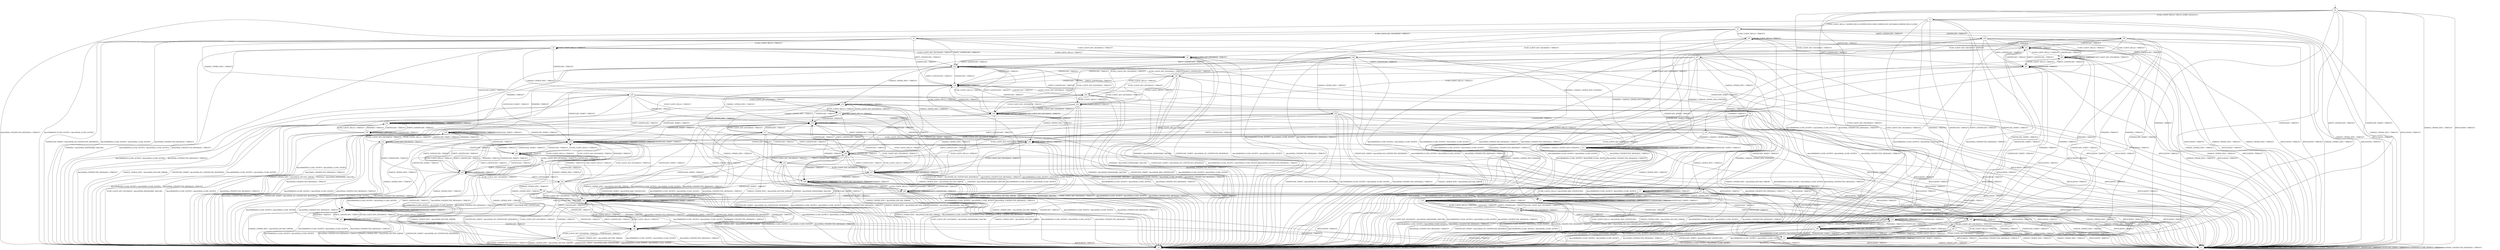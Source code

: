 digraph h6 {
s0 [label="s0"];
s1 [label="s1"];
s2 [label="s2"];
s3 [label="s3"];
s4 [label="s4"];
s5 [label="s5"];
s6 [label="s6"];
s7 [label="s7"];
s8 [label="s8"];
s9 [label="s9"];
s10 [label="s10"];
s11 [label="s11"];
s12 [label="s12"];
s13 [label="s13"];
s14 [label="s14"];
s15 [label="s15"];
s16 [label="s16"];
s17 [label="s17"];
s18 [label="s18"];
s19 [label="s19"];
s20 [label="s20"];
s21 [label="s21"];
s22 [label="s22"];
s23 [label="s23"];
s24 [label="s24"];
s25 [label="s25"];
s26 [label="s26"];
s27 [label="s27"];
s28 [label="s28"];
s29 [label="s29"];
s30 [label="s30"];
s31 [label="s31"];
s32 [label="s32"];
s33 [label="s33"];
s34 [label="s34"];
s35 [label="s35"];
s36 [label="s36"];
s37 [label="s37"];
s38 [label="s38"];
s39 [label="s39"];
s40 [label="s40"];
s41 [label="s41"];
s42 [label="s42"];
s43 [label="s43"];
s44 [label="s44"];
s45 [label="s45"];
s46 [label="s46"];
s47 [label="s47"];
s48 [label="s48"];
s49 [label="s49"];
s50 [label="s50"];
s51 [label="s51"];
s52 [label="s52"];
s53 [label="s53"];
s54 [label="s54"];
s55 [label="s55"];
s56 [label="s56"];
s57 [label="s57"];
s58 [label="s58"];
s59 [label="s59"];
s60 [label="s60"];
s61 [label="s61"];
s0 -> s1 [label="ECDH_CLIENT_HELLO / HELLO_VERIFY_REQUEST+"];
s0 -> s2 [label="ECDH_CLIENT_KEY_EXCHANGE / TIMEOUT"];
s0 -> s3 [label="CHANGE_CIPHER_SPEC / TIMEOUT"];
s0 -> s2 [label="FINISHED / TIMEOUT"];
s0 -> s3 [label="APPLICATION / TIMEOUT"];
s0 -> s2 [label="CERTIFICATE / TIMEOUT"];
s0 -> s2 [label="EMPTY_CERTIFICATE / TIMEOUT"];
s0 -> s2 [label="CERTIFICATE_VERIFY / TIMEOUT"];
s0 -> s4 [label="Alert(WARNING,CLOSE_NOTIFY) / Alert(FATAL,CLOSE_NOTIFY)"];
s0 -> s4 [label="Alert(FATAL,UNEXPECTED_MESSAGE) / TIMEOUT"];
s1 -> s5 [label="ECDH_CLIENT_HELLO / SERVER_HELLO,CERTIFICATE,ECDHE_SERVER_KEY_EXCHANGE,SERVER_HELLO_DONE"];
s1 -> s2 [label="ECDH_CLIENT_KEY_EXCHANGE / TIMEOUT"];
s1 -> s3 [label="CHANGE_CIPHER_SPEC / TIMEOUT"];
s1 -> s2 [label="FINISHED / TIMEOUT"];
s1 -> s3 [label="APPLICATION / TIMEOUT"];
s1 -> s2 [label="CERTIFICATE / TIMEOUT"];
s1 -> s2 [label="EMPTY_CERTIFICATE / TIMEOUT"];
s1 -> s2 [label="CERTIFICATE_VERIFY / TIMEOUT"];
s1 -> s4 [label="Alert(WARNING,CLOSE_NOTIFY) / Alert(FATAL,CLOSE_NOTIFY)"];
s1 -> s4 [label="Alert(FATAL,UNEXPECTED_MESSAGE) / TIMEOUT"];
s2 -> s2 [label="ECDH_CLIENT_HELLO / TIMEOUT"];
s2 -> s2 [label="ECDH_CLIENT_KEY_EXCHANGE / TIMEOUT"];
s2 -> s3 [label="CHANGE_CIPHER_SPEC / TIMEOUT"];
s2 -> s2 [label="FINISHED / TIMEOUT"];
s2 -> s3 [label="APPLICATION / TIMEOUT"];
s2 -> s2 [label="CERTIFICATE / TIMEOUT"];
s2 -> s2 [label="EMPTY_CERTIFICATE / TIMEOUT"];
s2 -> s2 [label="CERTIFICATE_VERIFY / TIMEOUT"];
s2 -> s4 [label="Alert(WARNING,CLOSE_NOTIFY) / Alert(FATAL,CLOSE_NOTIFY)"];
s2 -> s4 [label="Alert(FATAL,UNEXPECTED_MESSAGE) / TIMEOUT"];
s3 -> s3 [label="ECDH_CLIENT_HELLO / TIMEOUT"];
s3 -> s3 [label="ECDH_CLIENT_KEY_EXCHANGE / TIMEOUT"];
s3 -> s3 [label="CHANGE_CIPHER_SPEC / TIMEOUT"];
s3 -> s3 [label="FINISHED / TIMEOUT"];
s3 -> s3 [label="APPLICATION / TIMEOUT"];
s3 -> s3 [label="CERTIFICATE / TIMEOUT"];
s3 -> s3 [label="EMPTY_CERTIFICATE / TIMEOUT"];
s3 -> s3 [label="CERTIFICATE_VERIFY / TIMEOUT"];
s3 -> s3 [label="Alert(WARNING,CLOSE_NOTIFY) / TIMEOUT"];
s3 -> s3 [label="Alert(FATAL,UNEXPECTED_MESSAGE) / TIMEOUT"];
s4 -> s4 [label="ECDH_CLIENT_HELLO / SOCKET_CLOSED"];
s4 -> s4 [label="ECDH_CLIENT_KEY_EXCHANGE / SOCKET_CLOSED"];
s4 -> s4 [label="CHANGE_CIPHER_SPEC / SOCKET_CLOSED"];
s4 -> s4 [label="FINISHED / SOCKET_CLOSED"];
s4 -> s4 [label="APPLICATION / SOCKET_CLOSED"];
s4 -> s4 [label="CERTIFICATE / SOCKET_CLOSED"];
s4 -> s4 [label="EMPTY_CERTIFICATE / SOCKET_CLOSED"];
s4 -> s4 [label="CERTIFICATE_VERIFY / SOCKET_CLOSED"];
s4 -> s4 [label="Alert(WARNING,CLOSE_NOTIFY) / SOCKET_CLOSED"];
s4 -> s4 [label="Alert(FATAL,UNEXPECTED_MESSAGE) / SOCKET_CLOSED"];
s5 -> s35 [label="ECDH_CLIENT_HELLO / TIMEOUT"];
s5 -> s6 [label="ECDH_CLIENT_KEY_EXCHANGE / TIMEOUT"];
s5 -> s3 [label="CHANGE_CIPHER_SPEC / TIMEOUT"];
s5 -> s7 [label="FINISHED / TIMEOUT"];
s5 -> s3 [label="APPLICATION / TIMEOUT"];
s5 -> s36 [label="CERTIFICATE / TIMEOUT"];
s5 -> s24 [label="EMPTY_CERTIFICATE / TIMEOUT"];
s5 -> s37 [label="CERTIFICATE_VERIFY / TIMEOUT"];
s5 -> s4 [label="Alert(WARNING,CLOSE_NOTIFY) / Alert(FATAL,CLOSE_NOTIFY)"];
s5 -> s4 [label="Alert(FATAL,UNEXPECTED_MESSAGE) / TIMEOUT"];
s6 -> s8 [label="ECDH_CLIENT_HELLO / TIMEOUT"];
s6 -> s9 [label="ECDH_CLIENT_KEY_EXCHANGE / TIMEOUT"];
s6 -> s10 [label="CHANGE_CIPHER_SPEC / TIMEOUT"];
s6 -> s11 [label="FINISHED / CHANGE_CIPHER_SPEC,FINISHED"];
s6 -> s3 [label="APPLICATION / TIMEOUT"];
s6 -> s18 [label="CERTIFICATE / TIMEOUT"];
s6 -> s25 [label="EMPTY_CERTIFICATE / TIMEOUT"];
s6 -> s4 [label="CERTIFICATE_VERIFY / Alert(FATAL,NO_CERTIFICATE_RESERVED)"];
s6 -> s4 [label="Alert(WARNING,CLOSE_NOTIFY) / Alert(FATAL,CLOSE_NOTIFY)"];
s6 -> s4 [label="Alert(FATAL,UNEXPECTED_MESSAGE) / TIMEOUT"];
s7 -> s7 [label="ECDH_CLIENT_HELLO / TIMEOUT"];
s7 -> s4 [label="ECDH_CLIENT_KEY_EXCHANGE / Alert(FATAL,HANDSHAKE_FAILURE)"];
s7 -> s3 [label="CHANGE_CIPHER_SPEC / TIMEOUT"];
s7 -> s7 [label="FINISHED / TIMEOUT"];
s7 -> s3 [label="APPLICATION / TIMEOUT"];
s7 -> s12 [label="CERTIFICATE / TIMEOUT"];
s7 -> s12 [label="EMPTY_CERTIFICATE / TIMEOUT"];
s7 -> s37 [label="CERTIFICATE_VERIFY / TIMEOUT"];
s7 -> s4 [label="Alert(WARNING,CLOSE_NOTIFY) / Alert(FATAL,CLOSE_NOTIFY)"];
s7 -> s4 [label="Alert(FATAL,UNEXPECTED_MESSAGE) / TIMEOUT"];
s8 -> s8 [label="ECDH_CLIENT_HELLO / TIMEOUT"];
s8 -> s9 [label="ECDH_CLIENT_KEY_EXCHANGE / TIMEOUT"];
s8 -> s13 [label="CHANGE_CIPHER_SPEC / TIMEOUT"];
s8 -> s4 [label="FINISHED / Alert(FATAL,HANDSHAKE_FAILURE)"];
s8 -> s3 [label="APPLICATION / TIMEOUT"];
s8 -> s18 [label="CERTIFICATE / TIMEOUT"];
s8 -> s25 [label="EMPTY_CERTIFICATE / TIMEOUT"];
s8 -> s19 [label="CERTIFICATE_VERIFY / TIMEOUT"];
s8 -> s4 [label="Alert(WARNING,CLOSE_NOTIFY) / Alert(FATAL,CLOSE_NOTIFY)"];
s8 -> s4 [label="Alert(FATAL,UNEXPECTED_MESSAGE) / TIMEOUT"];
s9 -> s8 [label="ECDH_CLIENT_HELLO / TIMEOUT"];
s9 -> s9 [label="ECDH_CLIENT_KEY_EXCHANGE / TIMEOUT"];
s9 -> s14 [label="CHANGE_CIPHER_SPEC / TIMEOUT"];
s9 -> s4 [label="FINISHED / Alert(FATAL,HANDSHAKE_FAILURE)"];
s9 -> s3 [label="APPLICATION / TIMEOUT"];
s9 -> s18 [label="CERTIFICATE / TIMEOUT"];
s9 -> s25 [label="EMPTY_CERTIFICATE / TIMEOUT"];
s9 -> s4 [label="CERTIFICATE_VERIFY / Alert(FATAL,NO_CERTIFICATE_RESERVED)"];
s9 -> s4 [label="Alert(WARNING,CLOSE_NOTIFY) / Alert(FATAL,CLOSE_NOTIFY)"];
s9 -> s4 [label="Alert(FATAL,UNEXPECTED_MESSAGE) / TIMEOUT"];
s10 -> s13 [label="ECDH_CLIENT_HELLO / TIMEOUT"];
s10 -> s14 [label="ECDH_CLIENT_KEY_EXCHANGE / TIMEOUT"];
s10 -> s4 [label="CHANGE_CIPHER_SPEC / Alert(FATAL,DECODE_ERROR)"];
s10 -> s15 [label="FINISHED / CHANGE_CIPHER_SPEC,FINISHED"];
s10 -> s3 [label="APPLICATION / TIMEOUT"];
s10 -> s16 [label="CERTIFICATE / TIMEOUT"];
s10 -> s26 [label="EMPTY_CERTIFICATE / TIMEOUT"];
s10 -> s4 [label="CERTIFICATE_VERIFY / Alert(FATAL,NO_CERTIFICATE_RESERVED)"];
s10 -> s4 [label="Alert(WARNING,CLOSE_NOTIFY) / Alert(FATAL,CLOSE_NOTIFY)"];
s10 -> s4 [label="Alert(FATAL,UNEXPECTED_MESSAGE) / TIMEOUT"];
s11 -> s11 [label="ECDH_CLIENT_HELLO / TIMEOUT"];
s11 -> s11 [label="ECDH_CLIENT_KEY_EXCHANGE / TIMEOUT"];
s11 -> s15 [label="CHANGE_CIPHER_SPEC / TIMEOUT"];
s11 -> s11 [label="FINISHED / TIMEOUT"];
s11 -> s4 [label="APPLICATION / APPLICATION"];
s11 -> s11 [label="CERTIFICATE / TIMEOUT"];
s11 -> s11 [label="EMPTY_CERTIFICATE / TIMEOUT"];
s11 -> s11 [label="CERTIFICATE_VERIFY / TIMEOUT"];
s11 -> s4 [label="Alert(WARNING,CLOSE_NOTIFY) / Alert(FATAL,CLOSE_NOTIFY)"];
s11 -> s4 [label="Alert(FATAL,UNEXPECTED_MESSAGE) / TIMEOUT"];
s12 -> s38 [label="ECDH_CLIENT_HELLO / TIMEOUT"];
s12 -> s4 [label="ECDH_CLIENT_KEY_EXCHANGE / Alert(FATAL,HANDSHAKE_FAILURE)"];
s12 -> s3 [label="CHANGE_CIPHER_SPEC / TIMEOUT"];
s12 -> s38 [label="FINISHED / TIMEOUT"];
s12 -> s3 [label="APPLICATION / TIMEOUT"];
s12 -> s12 [label="CERTIFICATE / TIMEOUT"];
s12 -> s12 [label="EMPTY_CERTIFICATE / TIMEOUT"];
s12 -> s2 [label="CERTIFICATE_VERIFY / TIMEOUT"];
s12 -> s4 [label="Alert(WARNING,CLOSE_NOTIFY) / Alert(FATAL,CLOSE_NOTIFY)"];
s12 -> s4 [label="Alert(FATAL,UNEXPECTED_MESSAGE) / TIMEOUT"];
s13 -> s13 [label="ECDH_CLIENT_HELLO / TIMEOUT"];
s13 -> s14 [label="ECDH_CLIENT_KEY_EXCHANGE / TIMEOUT"];
s13 -> s4 [label="CHANGE_CIPHER_SPEC / Alert(FATAL,DECODE_ERROR)"];
s13 -> s4 [label="FINISHED / Alert(FATAL,HANDSHAKE_FAILURE)"];
s13 -> s3 [label="APPLICATION / TIMEOUT"];
s13 -> s16 [label="CERTIFICATE / TIMEOUT"];
s13 -> s26 [label="EMPTY_CERTIFICATE / TIMEOUT"];
s13 -> s39 [label="CERTIFICATE_VERIFY / TIMEOUT"];
s13 -> s4 [label="Alert(WARNING,CLOSE_NOTIFY) / Alert(FATAL,CLOSE_NOTIFY)"];
s13 -> s4 [label="Alert(FATAL,UNEXPECTED_MESSAGE) / TIMEOUT"];
s14 -> s13 [label="ECDH_CLIENT_HELLO / TIMEOUT"];
s14 -> s14 [label="ECDH_CLIENT_KEY_EXCHANGE / TIMEOUT"];
s14 -> s4 [label="CHANGE_CIPHER_SPEC / Alert(FATAL,DECODE_ERROR)"];
s14 -> s4 [label="FINISHED / Alert(FATAL,HANDSHAKE_FAILURE)"];
s14 -> s3 [label="APPLICATION / TIMEOUT"];
s14 -> s16 [label="CERTIFICATE / TIMEOUT"];
s14 -> s26 [label="EMPTY_CERTIFICATE / TIMEOUT"];
s14 -> s4 [label="CERTIFICATE_VERIFY / Alert(FATAL,NO_CERTIFICATE_RESERVED)"];
s14 -> s4 [label="Alert(WARNING,CLOSE_NOTIFY) / Alert(FATAL,CLOSE_NOTIFY)"];
s14 -> s4 [label="Alert(FATAL,UNEXPECTED_MESSAGE) / TIMEOUT"];
s15 -> s15 [label="ECDH_CLIENT_HELLO / TIMEOUT"];
s15 -> s15 [label="ECDH_CLIENT_KEY_EXCHANGE / TIMEOUT"];
s15 -> s4 [label="CHANGE_CIPHER_SPEC / Alert(FATAL,DECODE_ERROR)"];
s15 -> s15 [label="FINISHED / TIMEOUT"];
s15 -> s4 [label="APPLICATION / APPLICATION"];
s15 -> s15 [label="CERTIFICATE / TIMEOUT"];
s15 -> s15 [label="EMPTY_CERTIFICATE / TIMEOUT"];
s15 -> s15 [label="CERTIFICATE_VERIFY / TIMEOUT"];
s15 -> s4 [label="Alert(WARNING,CLOSE_NOTIFY) / Alert(FATAL,CLOSE_NOTIFY)"];
s15 -> s4 [label="Alert(FATAL,UNEXPECTED_MESSAGE) / TIMEOUT"];
s16 -> s27 [label="ECDH_CLIENT_HELLO / TIMEOUT"];
s16 -> s17 [label="ECDH_CLIENT_KEY_EXCHANGE / TIMEOUT"];
s16 -> s4 [label="CHANGE_CIPHER_SPEC / Alert(FATAL,DECODE_ERROR)"];
s16 -> s40 [label="FINISHED / TIMEOUT"];
s16 -> s3 [label="APPLICATION / TIMEOUT"];
s16 -> s16 [label="CERTIFICATE / TIMEOUT"];
s16 -> s26 [label="EMPTY_CERTIFICATE / TIMEOUT"];
s16 -> s41 [label="CERTIFICATE_VERIFY / TIMEOUT"];
s16 -> s4 [label="Alert(WARNING,CLOSE_NOTIFY) / Alert(FATAL,CLOSE_NOTIFY)"];
s16 -> s4 [label="Alert(FATAL,UNEXPECTED_MESSAGE) / TIMEOUT"];
s17 -> s28 [label="ECDH_CLIENT_HELLO / TIMEOUT"];
s17 -> s27 [label="ECDH_CLIENT_KEY_EXCHANGE / TIMEOUT"];
s17 -> s4 [label="CHANGE_CIPHER_SPEC / Alert(FATAL,DECODE_ERROR)"];
s17 -> s4 [label="FINISHED / Alert(FATAL,HANDSHAKE_FAILURE)"];
s17 -> s3 [label="APPLICATION / TIMEOUT"];
s17 -> s16 [label="CERTIFICATE / TIMEOUT"];
s17 -> s26 [label="EMPTY_CERTIFICATE / TIMEOUT"];
s17 -> s4 [label="CERTIFICATE_VERIFY / Alert(FATAL,BAD_CERTIFICATE)"];
s17 -> s4 [label="Alert(WARNING,CLOSE_NOTIFY) / Alert(FATAL,CLOSE_NOTIFY)"];
s17 -> s4 [label="Alert(FATAL,UNEXPECTED_MESSAGE) / TIMEOUT"];
s18 -> s29 [label="ECDH_CLIENT_HELLO / TIMEOUT"];
s18 -> s20 [label="ECDH_CLIENT_KEY_EXCHANGE / TIMEOUT"];
s18 -> s16 [label="CHANGE_CIPHER_SPEC / TIMEOUT"];
s18 -> s42 [label="FINISHED / TIMEOUT"];
s18 -> s3 [label="APPLICATION / TIMEOUT"];
s18 -> s18 [label="CERTIFICATE / TIMEOUT"];
s18 -> s25 [label="EMPTY_CERTIFICATE / TIMEOUT"];
s18 -> s43 [label="CERTIFICATE_VERIFY / TIMEOUT"];
s18 -> s4 [label="Alert(WARNING,CLOSE_NOTIFY) / Alert(FATAL,CLOSE_NOTIFY)"];
s18 -> s4 [label="Alert(FATAL,UNEXPECTED_MESSAGE) / TIMEOUT"];
s19 -> s19 [label="ECDH_CLIENT_HELLO / TIMEOUT"];
s19 -> s21 [label="ECDH_CLIENT_KEY_EXCHANGE / TIMEOUT"];
s19 -> s39 [label="CHANGE_CIPHER_SPEC / TIMEOUT"];
s19 -> s19 [label="FINISHED / TIMEOUT"];
s19 -> s3 [label="APPLICATION / TIMEOUT"];
s19 -> s44 [label="CERTIFICATE / TIMEOUT"];
s19 -> s45 [label="EMPTY_CERTIFICATE / TIMEOUT"];
s19 -> s19 [label="CERTIFICATE_VERIFY / TIMEOUT"];
s19 -> s4 [label="Alert(WARNING,CLOSE_NOTIFY) / Alert(FATAL,CLOSE_NOTIFY)"];
s19 -> s4 [label="Alert(FATAL,UNEXPECTED_MESSAGE) / TIMEOUT"];
s20 -> s22 [label="ECDH_CLIENT_HELLO / TIMEOUT"];
s20 -> s29 [label="ECDH_CLIENT_KEY_EXCHANGE / TIMEOUT"];
s20 -> s17 [label="CHANGE_CIPHER_SPEC / TIMEOUT"];
s20 -> s4 [label="FINISHED / Alert(FATAL,HANDSHAKE_FAILURE)"];
s20 -> s3 [label="APPLICATION / TIMEOUT"];
s20 -> s18 [label="CERTIFICATE / TIMEOUT"];
s20 -> s25 [label="EMPTY_CERTIFICATE / TIMEOUT"];
s20 -> s4 [label="CERTIFICATE_VERIFY / Alert(FATAL,BAD_CERTIFICATE)"];
s20 -> s4 [label="Alert(WARNING,CLOSE_NOTIFY) / Alert(FATAL,CLOSE_NOTIFY)"];
s20 -> s4 [label="Alert(FATAL,UNEXPECTED_MESSAGE) / TIMEOUT"];
s21 -> s19 [label="ECDH_CLIENT_HELLO / TIMEOUT"];
s21 -> s21 [label="ECDH_CLIENT_KEY_EXCHANGE / TIMEOUT"];
s21 -> s23 [label="CHANGE_CIPHER_SPEC / TIMEOUT"];
s21 -> s19 [label="FINISHED / TIMEOUT"];
s21 -> s3 [label="APPLICATION / TIMEOUT"];
s21 -> s44 [label="CERTIFICATE / TIMEOUT"];
s21 -> s45 [label="EMPTY_CERTIFICATE / TIMEOUT"];
s21 -> s4 [label="CERTIFICATE_VERIFY / Alert(FATAL,NO_CERTIFICATE_RESERVED)"];
s21 -> s4 [label="Alert(WARNING,CLOSE_NOTIFY) / Alert(FATAL,CLOSE_NOTIFY)"];
s21 -> s4 [label="Alert(FATAL,UNEXPECTED_MESSAGE) / TIMEOUT"];
s22 -> s22 [label="ECDH_CLIENT_HELLO / TIMEOUT"];
s22 -> s29 [label="ECDH_CLIENT_KEY_EXCHANGE / TIMEOUT"];
s22 -> s28 [label="CHANGE_CIPHER_SPEC / TIMEOUT"];
s22 -> s4 [label="FINISHED / Alert(FATAL,HANDSHAKE_FAILURE)"];
s22 -> s3 [label="APPLICATION / TIMEOUT"];
s22 -> s18 [label="CERTIFICATE / TIMEOUT"];
s22 -> s25 [label="EMPTY_CERTIFICATE / TIMEOUT"];
s22 -> s43 [label="CERTIFICATE_VERIFY / TIMEOUT"];
s22 -> s4 [label="Alert(WARNING,CLOSE_NOTIFY) / Alert(FATAL,CLOSE_NOTIFY)"];
s22 -> s4 [label="Alert(FATAL,UNEXPECTED_MESSAGE) / TIMEOUT"];
s23 -> s39 [label="ECDH_CLIENT_HELLO / TIMEOUT"];
s23 -> s23 [label="ECDH_CLIENT_KEY_EXCHANGE / TIMEOUT"];
s23 -> s4 [label="CHANGE_CIPHER_SPEC / Alert(FATAL,DECODE_ERROR)"];
s23 -> s39 [label="FINISHED / TIMEOUT"];
s23 -> s3 [label="APPLICATION / TIMEOUT"];
s23 -> s46 [label="CERTIFICATE / TIMEOUT"];
s23 -> s39 [label="EMPTY_CERTIFICATE / TIMEOUT"];
s23 -> s4 [label="CERTIFICATE_VERIFY / Alert(FATAL,NO_CERTIFICATE_RESERVED)"];
s23 -> s4 [label="Alert(WARNING,CLOSE_NOTIFY) / Alert(FATAL,CLOSE_NOTIFY)"];
s23 -> s4 [label="Alert(FATAL,UNEXPECTED_MESSAGE) / TIMEOUT"];
s24 -> s60 [label="ECDH_CLIENT_HELLO / TIMEOUT"];
s24 -> s30 [label="ECDH_CLIENT_KEY_EXCHANGE / TIMEOUT"];
s24 -> s3 [label="CHANGE_CIPHER_SPEC / TIMEOUT"];
s24 -> s38 [label="FINISHED / TIMEOUT"];
s24 -> s3 [label="APPLICATION / TIMEOUT"];
s24 -> s31 [label="CERTIFICATE / TIMEOUT"];
s24 -> s61 [label="EMPTY_CERTIFICATE / TIMEOUT"];
s24 -> s2 [label="CERTIFICATE_VERIFY / TIMEOUT"];
s24 -> s4 [label="Alert(WARNING,CLOSE_NOTIFY) / Alert(FATAL,CLOSE_NOTIFY)"];
s24 -> s4 [label="Alert(FATAL,UNEXPECTED_MESSAGE) / TIMEOUT"];
s25 -> s29 [label="ECDH_CLIENT_HELLO / TIMEOUT"];
s25 -> s32 [label="ECDH_CLIENT_KEY_EXCHANGE / TIMEOUT"];
s25 -> s26 [label="CHANGE_CIPHER_SPEC / TIMEOUT"];
s25 -> s42 [label="FINISHED / TIMEOUT"];
s25 -> s3 [label="APPLICATION / TIMEOUT"];
s25 -> s18 [label="CERTIFICATE / TIMEOUT"];
s25 -> s25 [label="EMPTY_CERTIFICATE / TIMEOUT"];
s25 -> s43 [label="CERTIFICATE_VERIFY / TIMEOUT"];
s25 -> s4 [label="Alert(WARNING,CLOSE_NOTIFY) / Alert(FATAL,CLOSE_NOTIFY)"];
s25 -> s4 [label="Alert(FATAL,UNEXPECTED_MESSAGE) / TIMEOUT"];
s26 -> s27 [label="ECDH_CLIENT_HELLO / TIMEOUT"];
s26 -> s33 [label="ECDH_CLIENT_KEY_EXCHANGE / TIMEOUT"];
s26 -> s4 [label="CHANGE_CIPHER_SPEC / Alert(FATAL,DECODE_ERROR)"];
s26 -> s40 [label="FINISHED / TIMEOUT"];
s26 -> s3 [label="APPLICATION / TIMEOUT"];
s26 -> s16 [label="CERTIFICATE / TIMEOUT"];
s26 -> s26 [label="EMPTY_CERTIFICATE / TIMEOUT"];
s26 -> s41 [label="CERTIFICATE_VERIFY / TIMEOUT"];
s26 -> s4 [label="Alert(WARNING,CLOSE_NOTIFY) / Alert(FATAL,CLOSE_NOTIFY)"];
s26 -> s4 [label="Alert(FATAL,UNEXPECTED_MESSAGE) / TIMEOUT"];
s27 -> s27 [label="ECDH_CLIENT_HELLO / TIMEOUT"];
s27 -> s27 [label="ECDH_CLIENT_KEY_EXCHANGE / TIMEOUT"];
s27 -> s4 [label="CHANGE_CIPHER_SPEC / Alert(FATAL,DECODE_ERROR)"];
s27 -> s40 [label="FINISHED / TIMEOUT"];
s27 -> s3 [label="APPLICATION / TIMEOUT"];
s27 -> s16 [label="CERTIFICATE / TIMEOUT"];
s27 -> s26 [label="EMPTY_CERTIFICATE / TIMEOUT"];
s27 -> s41 [label="CERTIFICATE_VERIFY / TIMEOUT"];
s27 -> s4 [label="Alert(WARNING,CLOSE_NOTIFY) / Alert(FATAL,CLOSE_NOTIFY)"];
s27 -> s4 [label="Alert(FATAL,UNEXPECTED_MESSAGE) / TIMEOUT"];
s28 -> s28 [label="ECDH_CLIENT_HELLO / TIMEOUT"];
s28 -> s27 [label="ECDH_CLIENT_KEY_EXCHANGE / TIMEOUT"];
s28 -> s4 [label="CHANGE_CIPHER_SPEC / Alert(FATAL,DECODE_ERROR)"];
s28 -> s4 [label="FINISHED / Alert(FATAL,HANDSHAKE_FAILURE)"];
s28 -> s3 [label="APPLICATION / TIMEOUT"];
s28 -> s16 [label="CERTIFICATE / TIMEOUT"];
s28 -> s26 [label="EMPTY_CERTIFICATE / TIMEOUT"];
s28 -> s41 [label="CERTIFICATE_VERIFY / TIMEOUT"];
s28 -> s4 [label="Alert(WARNING,CLOSE_NOTIFY) / Alert(FATAL,CLOSE_NOTIFY)"];
s28 -> s4 [label="Alert(FATAL,UNEXPECTED_MESSAGE) / TIMEOUT"];
s29 -> s29 [label="ECDH_CLIENT_HELLO / TIMEOUT"];
s29 -> s29 [label="ECDH_CLIENT_KEY_EXCHANGE / TIMEOUT"];
s29 -> s27 [label="CHANGE_CIPHER_SPEC / TIMEOUT"];
s29 -> s42 [label="FINISHED / TIMEOUT"];
s29 -> s3 [label="APPLICATION / TIMEOUT"];
s29 -> s18 [label="CERTIFICATE / TIMEOUT"];
s29 -> s25 [label="EMPTY_CERTIFICATE / TIMEOUT"];
s29 -> s43 [label="CERTIFICATE_VERIFY / TIMEOUT"];
s29 -> s4 [label="Alert(WARNING,CLOSE_NOTIFY) / Alert(FATAL,CLOSE_NOTIFY)"];
s29 -> s4 [label="Alert(FATAL,UNEXPECTED_MESSAGE) / TIMEOUT"];
s30 -> s22 [label="ECDH_CLIENT_HELLO / TIMEOUT"];
s30 -> s29 [label="ECDH_CLIENT_KEY_EXCHANGE / TIMEOUT"];
s30 -> s34 [label="CHANGE_CIPHER_SPEC / TIMEOUT"];
s30 -> s11 [label="FINISHED / CHANGE_CIPHER_SPEC,FINISHED"];
s30 -> s3 [label="APPLICATION / TIMEOUT"];
s30 -> s18 [label="CERTIFICATE / TIMEOUT"];
s30 -> s25 [label="EMPTY_CERTIFICATE / TIMEOUT"];
s30 -> s4 [label="CERTIFICATE_VERIFY / Alert(FATAL,NO_CERTIFICATE_RESERVED)"];
s30 -> s4 [label="Alert(WARNING,CLOSE_NOTIFY) / Alert(FATAL,CLOSE_NOTIFY)"];
s30 -> s4 [label="Alert(FATAL,UNEXPECTED_MESSAGE) / TIMEOUT"];
s31 -> s60 [label="ECDH_CLIENT_HELLO / TIMEOUT"];
s31 -> s20 [label="ECDH_CLIENT_KEY_EXCHANGE / TIMEOUT"];
s31 -> s3 [label="CHANGE_CIPHER_SPEC / TIMEOUT"];
s31 -> s38 [label="FINISHED / TIMEOUT"];
s31 -> s3 [label="APPLICATION / TIMEOUT"];
s31 -> s31 [label="CERTIFICATE / TIMEOUT"];
s31 -> s61 [label="EMPTY_CERTIFICATE / TIMEOUT"];
s31 -> s2 [label="CERTIFICATE_VERIFY / TIMEOUT"];
s31 -> s4 [label="Alert(WARNING,CLOSE_NOTIFY) / Alert(FATAL,CLOSE_NOTIFY)"];
s31 -> s4 [label="Alert(FATAL,UNEXPECTED_MESSAGE) / TIMEOUT"];
s32 -> s22 [label="ECDH_CLIENT_HELLO / TIMEOUT"];
s32 -> s29 [label="ECDH_CLIENT_KEY_EXCHANGE / TIMEOUT"];
s32 -> s33 [label="CHANGE_CIPHER_SPEC / TIMEOUT"];
s32 -> s4 [label="FINISHED / Alert(FATAL,HANDSHAKE_FAILURE)"];
s32 -> s3 [label="APPLICATION / TIMEOUT"];
s32 -> s18 [label="CERTIFICATE / TIMEOUT"];
s32 -> s25 [label="EMPTY_CERTIFICATE / TIMEOUT"];
s32 -> s4 [label="CERTIFICATE_VERIFY / Alert(FATAL,NO_CERTIFICATE_RESERVED)"];
s32 -> s4 [label="Alert(WARNING,CLOSE_NOTIFY) / Alert(FATAL,CLOSE_NOTIFY)"];
s32 -> s4 [label="Alert(FATAL,UNEXPECTED_MESSAGE) / TIMEOUT"];
s33 -> s28 [label="ECDH_CLIENT_HELLO / TIMEOUT"];
s33 -> s27 [label="ECDH_CLIENT_KEY_EXCHANGE / TIMEOUT"];
s33 -> s4 [label="CHANGE_CIPHER_SPEC / Alert(FATAL,DECODE_ERROR)"];
s33 -> s4 [label="FINISHED / Alert(FATAL,HANDSHAKE_FAILURE)"];
s33 -> s3 [label="APPLICATION / TIMEOUT"];
s33 -> s16 [label="CERTIFICATE / TIMEOUT"];
s33 -> s26 [label="EMPTY_CERTIFICATE / TIMEOUT"];
s33 -> s4 [label="CERTIFICATE_VERIFY / Alert(FATAL,NO_CERTIFICATE_RESERVED)"];
s33 -> s4 [label="Alert(WARNING,CLOSE_NOTIFY) / Alert(FATAL,CLOSE_NOTIFY)"];
s33 -> s4 [label="Alert(FATAL,UNEXPECTED_MESSAGE) / TIMEOUT"];
s34 -> s28 [label="ECDH_CLIENT_HELLO / TIMEOUT"];
s34 -> s27 [label="ECDH_CLIENT_KEY_EXCHANGE / TIMEOUT"];
s34 -> s4 [label="CHANGE_CIPHER_SPEC / Alert(FATAL,DECODE_ERROR)"];
s34 -> s15 [label="FINISHED / CHANGE_CIPHER_SPEC,FINISHED"];
s34 -> s3 [label="APPLICATION / TIMEOUT"];
s34 -> s16 [label="CERTIFICATE / TIMEOUT"];
s34 -> s26 [label="EMPTY_CERTIFICATE / TIMEOUT"];
s34 -> s4 [label="CERTIFICATE_VERIFY / Alert(FATAL,NO_CERTIFICATE_RESERVED)"];
s34 -> s4 [label="Alert(WARNING,CLOSE_NOTIFY) / Alert(FATAL,CLOSE_NOTIFY)"];
s34 -> s4 [label="Alert(FATAL,UNEXPECTED_MESSAGE) / TIMEOUT"];
s35 -> s35 [label="ECDH_CLIENT_HELLO / TIMEOUT"];
s35 -> s9 [label="ECDH_CLIENT_KEY_EXCHANGE / TIMEOUT"];
s35 -> s3 [label="CHANGE_CIPHER_SPEC / TIMEOUT"];
s35 -> s7 [label="FINISHED / TIMEOUT"];
s35 -> s3 [label="APPLICATION / TIMEOUT"];
s35 -> s31 [label="CERTIFICATE / TIMEOUT"];
s35 -> s61 [label="EMPTY_CERTIFICATE / TIMEOUT"];
s35 -> s37 [label="CERTIFICATE_VERIFY / TIMEOUT"];
s35 -> s4 [label="Alert(WARNING,CLOSE_NOTIFY) / Alert(FATAL,CLOSE_NOTIFY)"];
s35 -> s4 [label="Alert(FATAL,UNEXPECTED_MESSAGE) / TIMEOUT"];
s36 -> s60 [label="ECDH_CLIENT_HELLO / TIMEOUT"];
s36 -> s47 [label="ECDH_CLIENT_KEY_EXCHANGE / TIMEOUT"];
s36 -> s3 [label="CHANGE_CIPHER_SPEC / TIMEOUT"];
s36 -> s38 [label="FINISHED / TIMEOUT"];
s36 -> s3 [label="APPLICATION / TIMEOUT"];
s36 -> s31 [label="CERTIFICATE / TIMEOUT"];
s36 -> s61 [label="EMPTY_CERTIFICATE / TIMEOUT"];
s36 -> s2 [label="CERTIFICATE_VERIFY / TIMEOUT"];
s36 -> s4 [label="Alert(WARNING,CLOSE_NOTIFY) / Alert(FATAL,CLOSE_NOTIFY)"];
s36 -> s4 [label="Alert(FATAL,UNEXPECTED_MESSAGE) / TIMEOUT"];
s37 -> s37 [label="ECDH_CLIENT_HELLO / TIMEOUT"];
s37 -> s58 [label="ECDH_CLIENT_KEY_EXCHANGE / TIMEOUT"];
s37 -> s3 [label="CHANGE_CIPHER_SPEC / TIMEOUT"];
s37 -> s37 [label="FINISHED / TIMEOUT"];
s37 -> s3 [label="APPLICATION / TIMEOUT"];
s37 -> s48 [label="CERTIFICATE / TIMEOUT"];
s37 -> s37 [label="EMPTY_CERTIFICATE / TIMEOUT"];
s37 -> s37 [label="CERTIFICATE_VERIFY / TIMEOUT"];
s37 -> s4 [label="Alert(WARNING,CLOSE_NOTIFY) / Alert(FATAL,CLOSE_NOTIFY)"];
s37 -> s4 [label="Alert(FATAL,UNEXPECTED_MESSAGE) / TIMEOUT"];
s38 -> s38 [label="ECDH_CLIENT_HELLO / TIMEOUT"];
s38 -> s38 [label="ECDH_CLIENT_KEY_EXCHANGE / TIMEOUT"];
s38 -> s3 [label="CHANGE_CIPHER_SPEC / TIMEOUT"];
s38 -> s38 [label="FINISHED / TIMEOUT"];
s38 -> s3 [label="APPLICATION / TIMEOUT"];
s38 -> s12 [label="CERTIFICATE / TIMEOUT"];
s38 -> s12 [label="EMPTY_CERTIFICATE / TIMEOUT"];
s38 -> s2 [label="CERTIFICATE_VERIFY / TIMEOUT"];
s38 -> s4 [label="Alert(WARNING,CLOSE_NOTIFY) / Alert(FATAL,CLOSE_NOTIFY)"];
s38 -> s4 [label="Alert(FATAL,UNEXPECTED_MESSAGE) / TIMEOUT"];
s39 -> s39 [label="ECDH_CLIENT_HELLO / TIMEOUT"];
s39 -> s23 [label="ECDH_CLIENT_KEY_EXCHANGE / TIMEOUT"];
s39 -> s4 [label="CHANGE_CIPHER_SPEC / Alert(FATAL,DECODE_ERROR)"];
s39 -> s39 [label="FINISHED / TIMEOUT"];
s39 -> s3 [label="APPLICATION / TIMEOUT"];
s39 -> s46 [label="CERTIFICATE / TIMEOUT"];
s39 -> s39 [label="EMPTY_CERTIFICATE / TIMEOUT"];
s39 -> s39 [label="CERTIFICATE_VERIFY / TIMEOUT"];
s39 -> s4 [label="Alert(WARNING,CLOSE_NOTIFY) / Alert(FATAL,CLOSE_NOTIFY)"];
s39 -> s4 [label="Alert(FATAL,UNEXPECTED_MESSAGE) / TIMEOUT"];
s40 -> s40 [label="ECDH_CLIENT_HELLO / TIMEOUT"];
s40 -> s40 [label="ECDH_CLIENT_KEY_EXCHANGE / TIMEOUT"];
s40 -> s4 [label="CHANGE_CIPHER_SPEC / Alert(FATAL,DECODE_ERROR)"];
s40 -> s40 [label="FINISHED / TIMEOUT"];
s40 -> s3 [label="APPLICATION / TIMEOUT"];
s40 -> s49 [label="CERTIFICATE / TIMEOUT"];
s40 -> s49 [label="EMPTY_CERTIFICATE / TIMEOUT"];
s40 -> s41 [label="CERTIFICATE_VERIFY / TIMEOUT"];
s40 -> s4 [label="Alert(WARNING,CLOSE_NOTIFY) / Alert(FATAL,CLOSE_NOTIFY)"];
s40 -> s4 [label="Alert(FATAL,UNEXPECTED_MESSAGE) / TIMEOUT"];
s41 -> s41 [label="ECDH_CLIENT_HELLO / TIMEOUT"];
s41 -> s41 [label="ECDH_CLIENT_KEY_EXCHANGE / TIMEOUT"];
s41 -> s4 [label="CHANGE_CIPHER_SPEC / Alert(FATAL,DECODE_ERROR)"];
s41 -> s41 [label="FINISHED / TIMEOUT"];
s41 -> s3 [label="APPLICATION / TIMEOUT"];
s41 -> s46 [label="CERTIFICATE / TIMEOUT"];
s41 -> s39 [label="EMPTY_CERTIFICATE / TIMEOUT"];
s41 -> s41 [label="CERTIFICATE_VERIFY / TIMEOUT"];
s41 -> s4 [label="Alert(WARNING,CLOSE_NOTIFY) / Alert(FATAL,CLOSE_NOTIFY)"];
s41 -> s4 [label="Alert(FATAL,UNEXPECTED_MESSAGE) / TIMEOUT"];
s42 -> s42 [label="ECDH_CLIENT_HELLO / TIMEOUT"];
s42 -> s42 [label="ECDH_CLIENT_KEY_EXCHANGE / TIMEOUT"];
s42 -> s40 [label="CHANGE_CIPHER_SPEC / TIMEOUT"];
s42 -> s42 [label="FINISHED / TIMEOUT"];
s42 -> s3 [label="APPLICATION / TIMEOUT"];
s42 -> s50 [label="CERTIFICATE / TIMEOUT"];
s42 -> s50 [label="EMPTY_CERTIFICATE / TIMEOUT"];
s42 -> s43 [label="CERTIFICATE_VERIFY / TIMEOUT"];
s42 -> s4 [label="Alert(WARNING,CLOSE_NOTIFY) / Alert(FATAL,CLOSE_NOTIFY)"];
s42 -> s4 [label="Alert(FATAL,UNEXPECTED_MESSAGE) / TIMEOUT"];
s43 -> s43 [label="ECDH_CLIENT_HELLO / TIMEOUT"];
s43 -> s43 [label="ECDH_CLIENT_KEY_EXCHANGE / TIMEOUT"];
s43 -> s41 [label="CHANGE_CIPHER_SPEC / TIMEOUT"];
s43 -> s43 [label="FINISHED / TIMEOUT"];
s43 -> s3 [label="APPLICATION / TIMEOUT"];
s43 -> s44 [label="CERTIFICATE / TIMEOUT"];
s43 -> s45 [label="EMPTY_CERTIFICATE / TIMEOUT"];
s43 -> s43 [label="CERTIFICATE_VERIFY / TIMEOUT"];
s43 -> s4 [label="Alert(WARNING,CLOSE_NOTIFY) / Alert(FATAL,CLOSE_NOTIFY)"];
s43 -> s4 [label="Alert(FATAL,UNEXPECTED_MESSAGE) / TIMEOUT"];
s44 -> s43 [label="ECDH_CLIENT_HELLO / TIMEOUT"];
s44 -> s51 [label="ECDH_CLIENT_KEY_EXCHANGE / TIMEOUT"];
s44 -> s46 [label="CHANGE_CIPHER_SPEC / TIMEOUT"];
s44 -> s43 [label="FINISHED / TIMEOUT"];
s44 -> s3 [label="APPLICATION / TIMEOUT"];
s44 -> s44 [label="CERTIFICATE / TIMEOUT"];
s44 -> s45 [label="EMPTY_CERTIFICATE / TIMEOUT"];
s44 -> s43 [label="CERTIFICATE_VERIFY / TIMEOUT"];
s44 -> s4 [label="Alert(WARNING,CLOSE_NOTIFY) / Alert(FATAL,CLOSE_NOTIFY)"];
s44 -> s4 [label="Alert(FATAL,UNEXPECTED_MESSAGE) / TIMEOUT"];
s45 -> s43 [label="ECDH_CLIENT_HELLO / TIMEOUT"];
s45 -> s52 [label="ECDH_CLIENT_KEY_EXCHANGE / TIMEOUT"];
s45 -> s39 [label="CHANGE_CIPHER_SPEC / TIMEOUT"];
s45 -> s43 [label="FINISHED / TIMEOUT"];
s45 -> s3 [label="APPLICATION / TIMEOUT"];
s45 -> s44 [label="CERTIFICATE / TIMEOUT"];
s45 -> s45 [label="EMPTY_CERTIFICATE / TIMEOUT"];
s45 -> s43 [label="CERTIFICATE_VERIFY / TIMEOUT"];
s45 -> s4 [label="Alert(WARNING,CLOSE_NOTIFY) / Alert(FATAL,CLOSE_NOTIFY)"];
s45 -> s4 [label="Alert(FATAL,UNEXPECTED_MESSAGE) / TIMEOUT"];
s46 -> s41 [label="ECDH_CLIENT_HELLO / TIMEOUT"];
s46 -> s53 [label="ECDH_CLIENT_KEY_EXCHANGE / TIMEOUT"];
s46 -> s4 [label="CHANGE_CIPHER_SPEC / Alert(FATAL,DECODE_ERROR)"];
s46 -> s41 [label="FINISHED / TIMEOUT"];
s46 -> s3 [label="APPLICATION / TIMEOUT"];
s46 -> s46 [label="CERTIFICATE / TIMEOUT"];
s46 -> s39 [label="EMPTY_CERTIFICATE / TIMEOUT"];
s46 -> s41 [label="CERTIFICATE_VERIFY / TIMEOUT"];
s46 -> s4 [label="Alert(WARNING,CLOSE_NOTIFY) / Alert(FATAL,CLOSE_NOTIFY)"];
s46 -> s4 [label="Alert(FATAL,UNEXPECTED_MESSAGE) / TIMEOUT"];
s47 -> s22 [label="ECDH_CLIENT_HELLO / TIMEOUT"];
s47 -> s29 [label="ECDH_CLIENT_KEY_EXCHANGE / TIMEOUT"];
s47 -> s54 [label="CHANGE_CIPHER_SPEC / TIMEOUT"];
s47 -> s11 [label="FINISHED / CHANGE_CIPHER_SPEC,FINISHED"];
s47 -> s3 [label="APPLICATION / TIMEOUT"];
s47 -> s18 [label="CERTIFICATE / TIMEOUT"];
s47 -> s25 [label="EMPTY_CERTIFICATE / TIMEOUT"];
s47 -> s55 [label="CERTIFICATE_VERIFY / TIMEOUT"];
s47 -> s4 [label="Alert(WARNING,CLOSE_NOTIFY) / Alert(FATAL,CLOSE_NOTIFY)"];
s47 -> s4 [label="Alert(FATAL,UNEXPECTED_MESSAGE) / TIMEOUT"];
s48 -> s2 [label="ECDH_CLIENT_HELLO / TIMEOUT"];
s48 -> s59 [label="ECDH_CLIENT_KEY_EXCHANGE / TIMEOUT"];
s48 -> s3 [label="CHANGE_CIPHER_SPEC / TIMEOUT"];
s48 -> s2 [label="FINISHED / TIMEOUT"];
s48 -> s3 [label="APPLICATION / TIMEOUT"];
s48 -> s48 [label="CERTIFICATE / TIMEOUT"];
s48 -> s37 [label="EMPTY_CERTIFICATE / TIMEOUT"];
s48 -> s2 [label="CERTIFICATE_VERIFY / TIMEOUT"];
s48 -> s4 [label="Alert(WARNING,CLOSE_NOTIFY) / Alert(FATAL,CLOSE_NOTIFY)"];
s48 -> s4 [label="Alert(FATAL,UNEXPECTED_MESSAGE) / TIMEOUT"];
s49 -> s40 [label="ECDH_CLIENT_HELLO / TIMEOUT"];
s49 -> s4 [label="ECDH_CLIENT_KEY_EXCHANGE / Alert(FATAL,HANDSHAKE_FAILURE)"];
s49 -> s4 [label="CHANGE_CIPHER_SPEC / Alert(FATAL,DECODE_ERROR)"];
s49 -> s40 [label="FINISHED / TIMEOUT"];
s49 -> s3 [label="APPLICATION / TIMEOUT"];
s49 -> s49 [label="CERTIFICATE / TIMEOUT"];
s49 -> s49 [label="EMPTY_CERTIFICATE / TIMEOUT"];
s49 -> s41 [label="CERTIFICATE_VERIFY / TIMEOUT"];
s49 -> s4 [label="Alert(WARNING,CLOSE_NOTIFY) / Alert(FATAL,CLOSE_NOTIFY)"];
s49 -> s4 [label="Alert(FATAL,UNEXPECTED_MESSAGE) / TIMEOUT"];
s50 -> s42 [label="ECDH_CLIENT_HELLO / TIMEOUT"];
s50 -> s4 [label="ECDH_CLIENT_KEY_EXCHANGE / Alert(FATAL,HANDSHAKE_FAILURE)"];
s50 -> s49 [label="CHANGE_CIPHER_SPEC / TIMEOUT"];
s50 -> s42 [label="FINISHED / TIMEOUT"];
s50 -> s3 [label="APPLICATION / TIMEOUT"];
s50 -> s50 [label="CERTIFICATE / TIMEOUT"];
s50 -> s50 [label="EMPTY_CERTIFICATE / TIMEOUT"];
s50 -> s43 [label="CERTIFICATE_VERIFY / TIMEOUT"];
s50 -> s4 [label="Alert(WARNING,CLOSE_NOTIFY) / Alert(FATAL,CLOSE_NOTIFY)"];
s50 -> s4 [label="Alert(FATAL,UNEXPECTED_MESSAGE) / TIMEOUT"];
s51 -> s43 [label="ECDH_CLIENT_HELLO / TIMEOUT"];
s51 -> s43 [label="ECDH_CLIENT_KEY_EXCHANGE / TIMEOUT"];
s51 -> s53 [label="CHANGE_CIPHER_SPEC / TIMEOUT"];
s51 -> s43 [label="FINISHED / TIMEOUT"];
s51 -> s3 [label="APPLICATION / TIMEOUT"];
s51 -> s44 [label="CERTIFICATE / TIMEOUT"];
s51 -> s45 [label="EMPTY_CERTIFICATE / TIMEOUT"];
s51 -> s4 [label="CERTIFICATE_VERIFY / Alert(FATAL,BAD_CERTIFICATE)"];
s51 -> s4 [label="Alert(WARNING,CLOSE_NOTIFY) / Alert(FATAL,CLOSE_NOTIFY)"];
s51 -> s4 [label="Alert(FATAL,UNEXPECTED_MESSAGE) / TIMEOUT"];
s52 -> s43 [label="ECDH_CLIENT_HELLO / TIMEOUT"];
s52 -> s43 [label="ECDH_CLIENT_KEY_EXCHANGE / TIMEOUT"];
s52 -> s56 [label="CHANGE_CIPHER_SPEC / TIMEOUT"];
s52 -> s43 [label="FINISHED / TIMEOUT"];
s52 -> s3 [label="APPLICATION / TIMEOUT"];
s52 -> s44 [label="CERTIFICATE / TIMEOUT"];
s52 -> s45 [label="EMPTY_CERTIFICATE / TIMEOUT"];
s52 -> s4 [label="CERTIFICATE_VERIFY / Alert(FATAL,NO_CERTIFICATE_RESERVED)"];
s52 -> s4 [label="Alert(WARNING,CLOSE_NOTIFY) / Alert(FATAL,CLOSE_NOTIFY)"];
s52 -> s4 [label="Alert(FATAL,UNEXPECTED_MESSAGE) / TIMEOUT"];
s53 -> s41 [label="ECDH_CLIENT_HELLO / TIMEOUT"];
s53 -> s41 [label="ECDH_CLIENT_KEY_EXCHANGE / TIMEOUT"];
s53 -> s4 [label="CHANGE_CIPHER_SPEC / Alert(FATAL,DECODE_ERROR)"];
s53 -> s41 [label="FINISHED / TIMEOUT"];
s53 -> s3 [label="APPLICATION / TIMEOUT"];
s53 -> s46 [label="CERTIFICATE / TIMEOUT"];
s53 -> s39 [label="EMPTY_CERTIFICATE / TIMEOUT"];
s53 -> s4 [label="CERTIFICATE_VERIFY / Alert(FATAL,BAD_CERTIFICATE)"];
s53 -> s4 [label="Alert(WARNING,CLOSE_NOTIFY) / Alert(FATAL,CLOSE_NOTIFY)"];
s53 -> s4 [label="Alert(FATAL,UNEXPECTED_MESSAGE) / TIMEOUT"];
s54 -> s28 [label="ECDH_CLIENT_HELLO / TIMEOUT"];
s54 -> s27 [label="ECDH_CLIENT_KEY_EXCHANGE / TIMEOUT"];
s54 -> s4 [label="CHANGE_CIPHER_SPEC / Alert(FATAL,DECODE_ERROR)"];
s54 -> s15 [label="FINISHED / CHANGE_CIPHER_SPEC,FINISHED"];
s54 -> s3 [label="APPLICATION / TIMEOUT"];
s54 -> s16 [label="CERTIFICATE / TIMEOUT"];
s54 -> s26 [label="EMPTY_CERTIFICATE / TIMEOUT"];
s54 -> s57 [label="CERTIFICATE_VERIFY / TIMEOUT"];
s54 -> s4 [label="Alert(WARNING,CLOSE_NOTIFY) / Alert(FATAL,CLOSE_NOTIFY)"];
s54 -> s4 [label="Alert(FATAL,UNEXPECTED_MESSAGE) / TIMEOUT"];
s55 -> s4 [label="ECDH_CLIENT_HELLO / Alert(FATAL,BAD_CERTIFICATE)"];
s55 -> s43 [label="ECDH_CLIENT_KEY_EXCHANGE / TIMEOUT"];
s55 -> s57 [label="CHANGE_CIPHER_SPEC / TIMEOUT"];
s55 -> s11 [label="FINISHED / CHANGE_CIPHER_SPEC,FINISHED"];
s55 -> s3 [label="APPLICATION / TIMEOUT"];
s55 -> s44 [label="CERTIFICATE / TIMEOUT"];
s55 -> s45 [label="EMPTY_CERTIFICATE / TIMEOUT"];
s55 -> s43 [label="CERTIFICATE_VERIFY / TIMEOUT"];
s55 -> s4 [label="Alert(WARNING,CLOSE_NOTIFY) / Alert(FATAL,CLOSE_NOTIFY)"];
s55 -> s4 [label="Alert(FATAL,UNEXPECTED_MESSAGE) / TIMEOUT"];
s56 -> s41 [label="ECDH_CLIENT_HELLO / TIMEOUT"];
s56 -> s41 [label="ECDH_CLIENT_KEY_EXCHANGE / TIMEOUT"];
s56 -> s4 [label="CHANGE_CIPHER_SPEC / Alert(FATAL,DECODE_ERROR)"];
s56 -> s41 [label="FINISHED / TIMEOUT"];
s56 -> s3 [label="APPLICATION / TIMEOUT"];
s56 -> s46 [label="CERTIFICATE / TIMEOUT"];
s56 -> s39 [label="EMPTY_CERTIFICATE / TIMEOUT"];
s56 -> s4 [label="CERTIFICATE_VERIFY / Alert(FATAL,NO_CERTIFICATE_RESERVED)"];
s56 -> s4 [label="Alert(WARNING,CLOSE_NOTIFY) / Alert(FATAL,CLOSE_NOTIFY)"];
s56 -> s4 [label="Alert(FATAL,UNEXPECTED_MESSAGE) / TIMEOUT"];
s57 -> s4 [label="ECDH_CLIENT_HELLO / Alert(FATAL,BAD_CERTIFICATE)"];
s57 -> s41 [label="ECDH_CLIENT_KEY_EXCHANGE / TIMEOUT"];
s57 -> s4 [label="CHANGE_CIPHER_SPEC / Alert(FATAL,DECODE_ERROR)"];
s57 -> s15 [label="FINISHED / CHANGE_CIPHER_SPEC,FINISHED"];
s57 -> s3 [label="APPLICATION / TIMEOUT"];
s57 -> s46 [label="CERTIFICATE / TIMEOUT"];
s57 -> s39 [label="EMPTY_CERTIFICATE / TIMEOUT"];
s57 -> s41 [label="CERTIFICATE_VERIFY / TIMEOUT"];
s57 -> s4 [label="Alert(WARNING,CLOSE_NOTIFY) / Alert(FATAL,CLOSE_NOTIFY)"];
s57 -> s4 [label="Alert(FATAL,UNEXPECTED_MESSAGE) / TIMEOUT"];
s58 -> s37 [label="ECDH_CLIENT_HELLO / TIMEOUT"];
s58 -> s58 [label="ECDH_CLIENT_KEY_EXCHANGE / TIMEOUT"];
s58 -> s3 [label="CHANGE_CIPHER_SPEC / TIMEOUT"];
s58 -> s37 [label="FINISHED / TIMEOUT"];
s58 -> s3 [label="APPLICATION / TIMEOUT"];
s58 -> s48 [label="CERTIFICATE / TIMEOUT"];
s58 -> s37 [label="EMPTY_CERTIFICATE / TIMEOUT"];
s58 -> s4 [label="CERTIFICATE_VERIFY / Alert(FATAL,NO_CERTIFICATE_RESERVED)"];
s58 -> s4 [label="Alert(WARNING,CLOSE_NOTIFY) / Alert(FATAL,CLOSE_NOTIFY)"];
s58 -> s4 [label="Alert(FATAL,UNEXPECTED_MESSAGE) / TIMEOUT"];
s59 -> s2 [label="ECDH_CLIENT_HELLO / TIMEOUT"];
s59 -> s2 [label="ECDH_CLIENT_KEY_EXCHANGE / TIMEOUT"];
s59 -> s3 [label="CHANGE_CIPHER_SPEC / TIMEOUT"];
s59 -> s2 [label="FINISHED / TIMEOUT"];
s59 -> s3 [label="APPLICATION / TIMEOUT"];
s59 -> s48 [label="CERTIFICATE / TIMEOUT"];
s59 -> s37 [label="EMPTY_CERTIFICATE / TIMEOUT"];
s59 -> s4 [label="CERTIFICATE_VERIFY / Alert(FATAL,BAD_CERTIFICATE)"];
s59 -> s4 [label="Alert(WARNING,CLOSE_NOTIFY) / Alert(FATAL,CLOSE_NOTIFY)"];
s59 -> s4 [label="Alert(FATAL,UNEXPECTED_MESSAGE) / TIMEOUT"];
s60 -> s60 [label="ECDH_CLIENT_HELLO / TIMEOUT"];
s60 -> s60 [label="ECDH_CLIENT_KEY_EXCHANGE / TIMEOUT"];
s60 -> s3 [label="CHANGE_CIPHER_SPEC / TIMEOUT"];
s60 -> s38 [label="FINISHED / TIMEOUT"];
s60 -> s3 [label="APPLICATION / TIMEOUT"];
s60 -> s31 [label="CERTIFICATE / TIMEOUT"];
s60 -> s61 [label="EMPTY_CERTIFICATE / TIMEOUT"];
s60 -> s2 [label="CERTIFICATE_VERIFY / TIMEOUT"];
s60 -> s4 [label="Alert(WARNING,CLOSE_NOTIFY) / Alert(FATAL,CLOSE_NOTIFY)"];
s60 -> s4 [label="Alert(FATAL,UNEXPECTED_MESSAGE) / TIMEOUT"];
s61 -> s60 [label="ECDH_CLIENT_HELLO / TIMEOUT"];
s61 -> s32 [label="ECDH_CLIENT_KEY_EXCHANGE / TIMEOUT"];
s61 -> s3 [label="CHANGE_CIPHER_SPEC / TIMEOUT"];
s61 -> s38 [label="FINISHED / TIMEOUT"];
s61 -> s3 [label="APPLICATION / TIMEOUT"];
s61 -> s31 [label="CERTIFICATE / TIMEOUT"];
s61 -> s61 [label="EMPTY_CERTIFICATE / TIMEOUT"];
s61 -> s2 [label="CERTIFICATE_VERIFY / TIMEOUT"];
s61 -> s4 [label="Alert(WARNING,CLOSE_NOTIFY) / Alert(FATAL,CLOSE_NOTIFY)"];
s61 -> s4 [label="Alert(FATAL,UNEXPECTED_MESSAGE) / TIMEOUT"];
__start0 [shape=none, label=""];
__start0 -> s0 [label=""];
}
